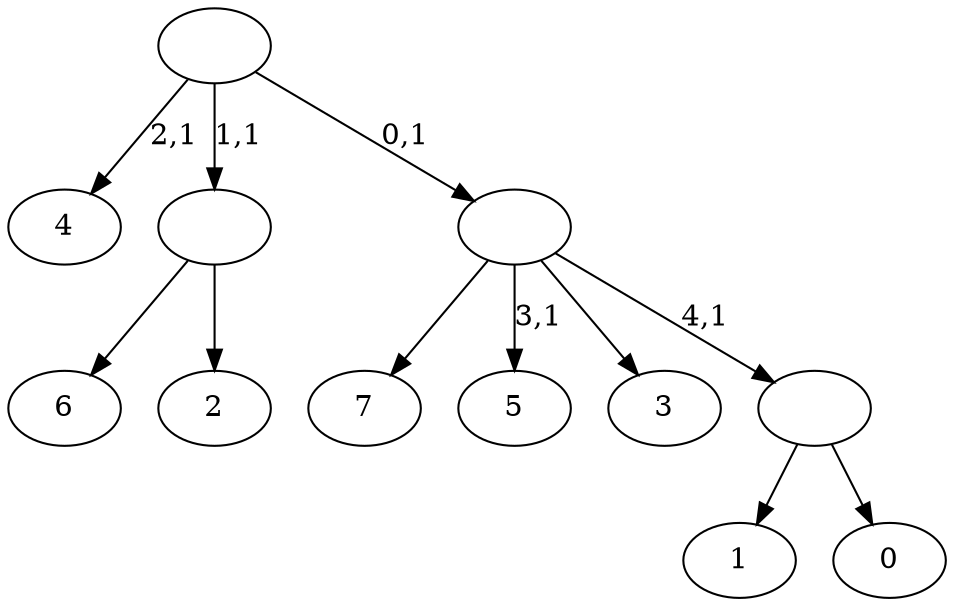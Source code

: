 digraph T {
	13 [label="7"]
	12 [label="6"]
	11 [label="5"]
	9 [label="4"]
	7 [label="3"]
	6 [label="2"]
	5 [label=""]
	4 [label="1"]
	3 [label="0"]
	2 [label=""]
	1 [label=""]
	0 [label=""]
	5 -> 12 [label=""]
	5 -> 6 [label=""]
	2 -> 4 [label=""]
	2 -> 3 [label=""]
	1 -> 11 [label="3,1"]
	1 -> 13 [label=""]
	1 -> 7 [label=""]
	1 -> 2 [label="4,1"]
	0 -> 9 [label="2,1"]
	0 -> 5 [label="1,1"]
	0 -> 1 [label="0,1"]
}
